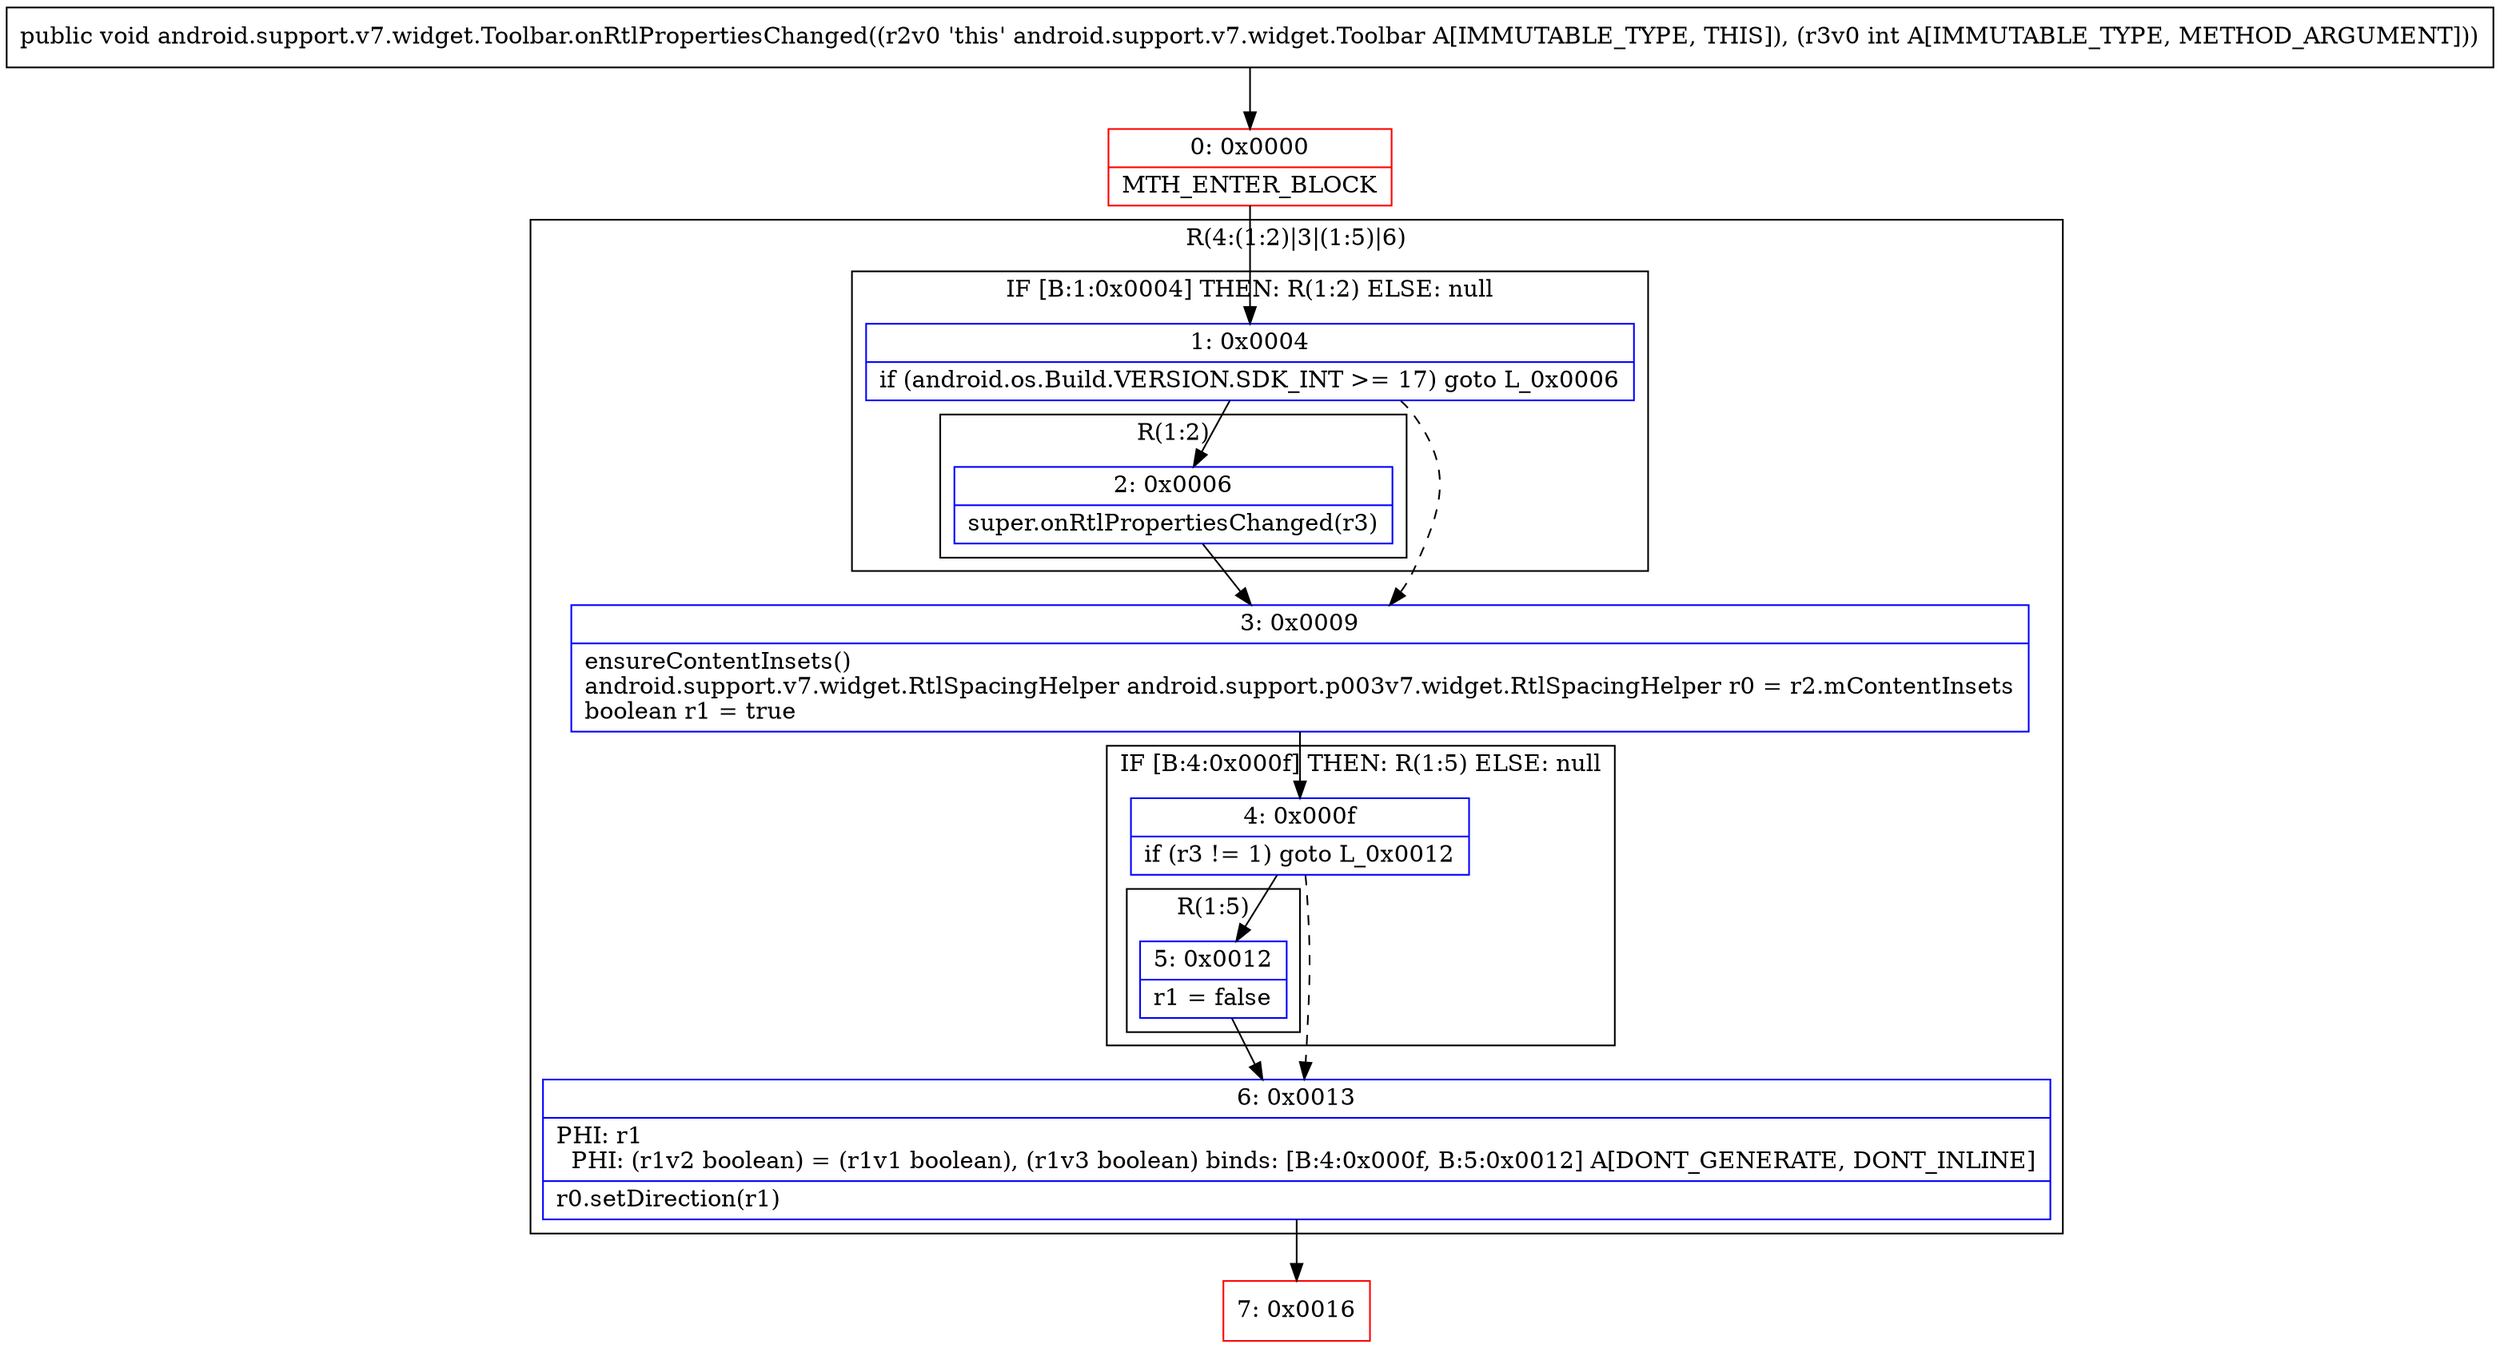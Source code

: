 digraph "CFG forandroid.support.v7.widget.Toolbar.onRtlPropertiesChanged(I)V" {
subgraph cluster_Region_969857557 {
label = "R(4:(1:2)|3|(1:5)|6)";
node [shape=record,color=blue];
subgraph cluster_IfRegion_667232313 {
label = "IF [B:1:0x0004] THEN: R(1:2) ELSE: null";
node [shape=record,color=blue];
Node_1 [shape=record,label="{1\:\ 0x0004|if (android.os.Build.VERSION.SDK_INT \>= 17) goto L_0x0006\l}"];
subgraph cluster_Region_1542019789 {
label = "R(1:2)";
node [shape=record,color=blue];
Node_2 [shape=record,label="{2\:\ 0x0006|super.onRtlPropertiesChanged(r3)\l}"];
}
}
Node_3 [shape=record,label="{3\:\ 0x0009|ensureContentInsets()\landroid.support.v7.widget.RtlSpacingHelper android.support.p003v7.widget.RtlSpacingHelper r0 = r2.mContentInsets\lboolean r1 = true\l}"];
subgraph cluster_IfRegion_192019668 {
label = "IF [B:4:0x000f] THEN: R(1:5) ELSE: null";
node [shape=record,color=blue];
Node_4 [shape=record,label="{4\:\ 0x000f|if (r3 != 1) goto L_0x0012\l}"];
subgraph cluster_Region_1091396957 {
label = "R(1:5)";
node [shape=record,color=blue];
Node_5 [shape=record,label="{5\:\ 0x0012|r1 = false\l}"];
}
}
Node_6 [shape=record,label="{6\:\ 0x0013|PHI: r1 \l  PHI: (r1v2 boolean) = (r1v1 boolean), (r1v3 boolean) binds: [B:4:0x000f, B:5:0x0012] A[DONT_GENERATE, DONT_INLINE]\l|r0.setDirection(r1)\l}"];
}
Node_0 [shape=record,color=red,label="{0\:\ 0x0000|MTH_ENTER_BLOCK\l}"];
Node_7 [shape=record,color=red,label="{7\:\ 0x0016}"];
MethodNode[shape=record,label="{public void android.support.v7.widget.Toolbar.onRtlPropertiesChanged((r2v0 'this' android.support.v7.widget.Toolbar A[IMMUTABLE_TYPE, THIS]), (r3v0 int A[IMMUTABLE_TYPE, METHOD_ARGUMENT])) }"];
MethodNode -> Node_0;
Node_1 -> Node_2;
Node_1 -> Node_3[style=dashed];
Node_2 -> Node_3;
Node_3 -> Node_4;
Node_4 -> Node_5;
Node_4 -> Node_6[style=dashed];
Node_5 -> Node_6;
Node_6 -> Node_7;
Node_0 -> Node_1;
}

